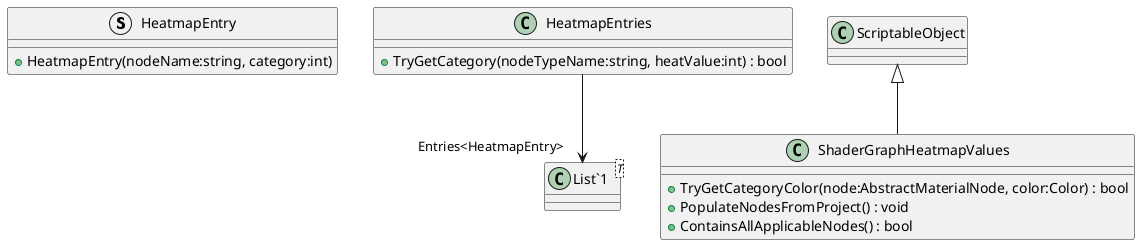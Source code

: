 @startuml
struct HeatmapEntry {
    + HeatmapEntry(nodeName:string, category:int)
}
class HeatmapEntries {
    + TryGetCategory(nodeTypeName:string, heatValue:int) : bool
}
class ShaderGraphHeatmapValues {
    + TryGetCategoryColor(node:AbstractMaterialNode, color:Color) : bool
    + PopulateNodesFromProject() : void
    + ContainsAllApplicableNodes() : bool
}
class "List`1"<T> {
}
HeatmapEntries --> "Entries<HeatmapEntry>" "List`1"
ScriptableObject <|-- ShaderGraphHeatmapValues
@enduml
